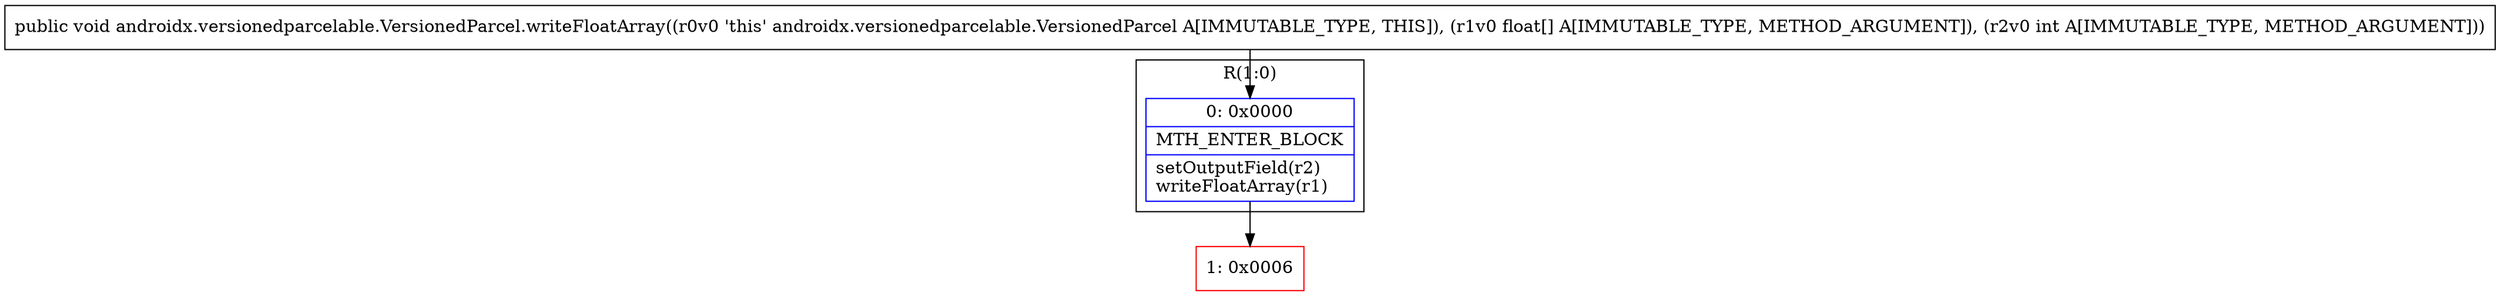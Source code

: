 digraph "CFG forandroidx.versionedparcelable.VersionedParcel.writeFloatArray([FI)V" {
subgraph cluster_Region_1918805742 {
label = "R(1:0)";
node [shape=record,color=blue];
Node_0 [shape=record,label="{0\:\ 0x0000|MTH_ENTER_BLOCK\l|setOutputField(r2)\lwriteFloatArray(r1)\l}"];
}
Node_1 [shape=record,color=red,label="{1\:\ 0x0006}"];
MethodNode[shape=record,label="{public void androidx.versionedparcelable.VersionedParcel.writeFloatArray((r0v0 'this' androidx.versionedparcelable.VersionedParcel A[IMMUTABLE_TYPE, THIS]), (r1v0 float[] A[IMMUTABLE_TYPE, METHOD_ARGUMENT]), (r2v0 int A[IMMUTABLE_TYPE, METHOD_ARGUMENT])) }"];
MethodNode -> Node_0;
Node_0 -> Node_1;
}

